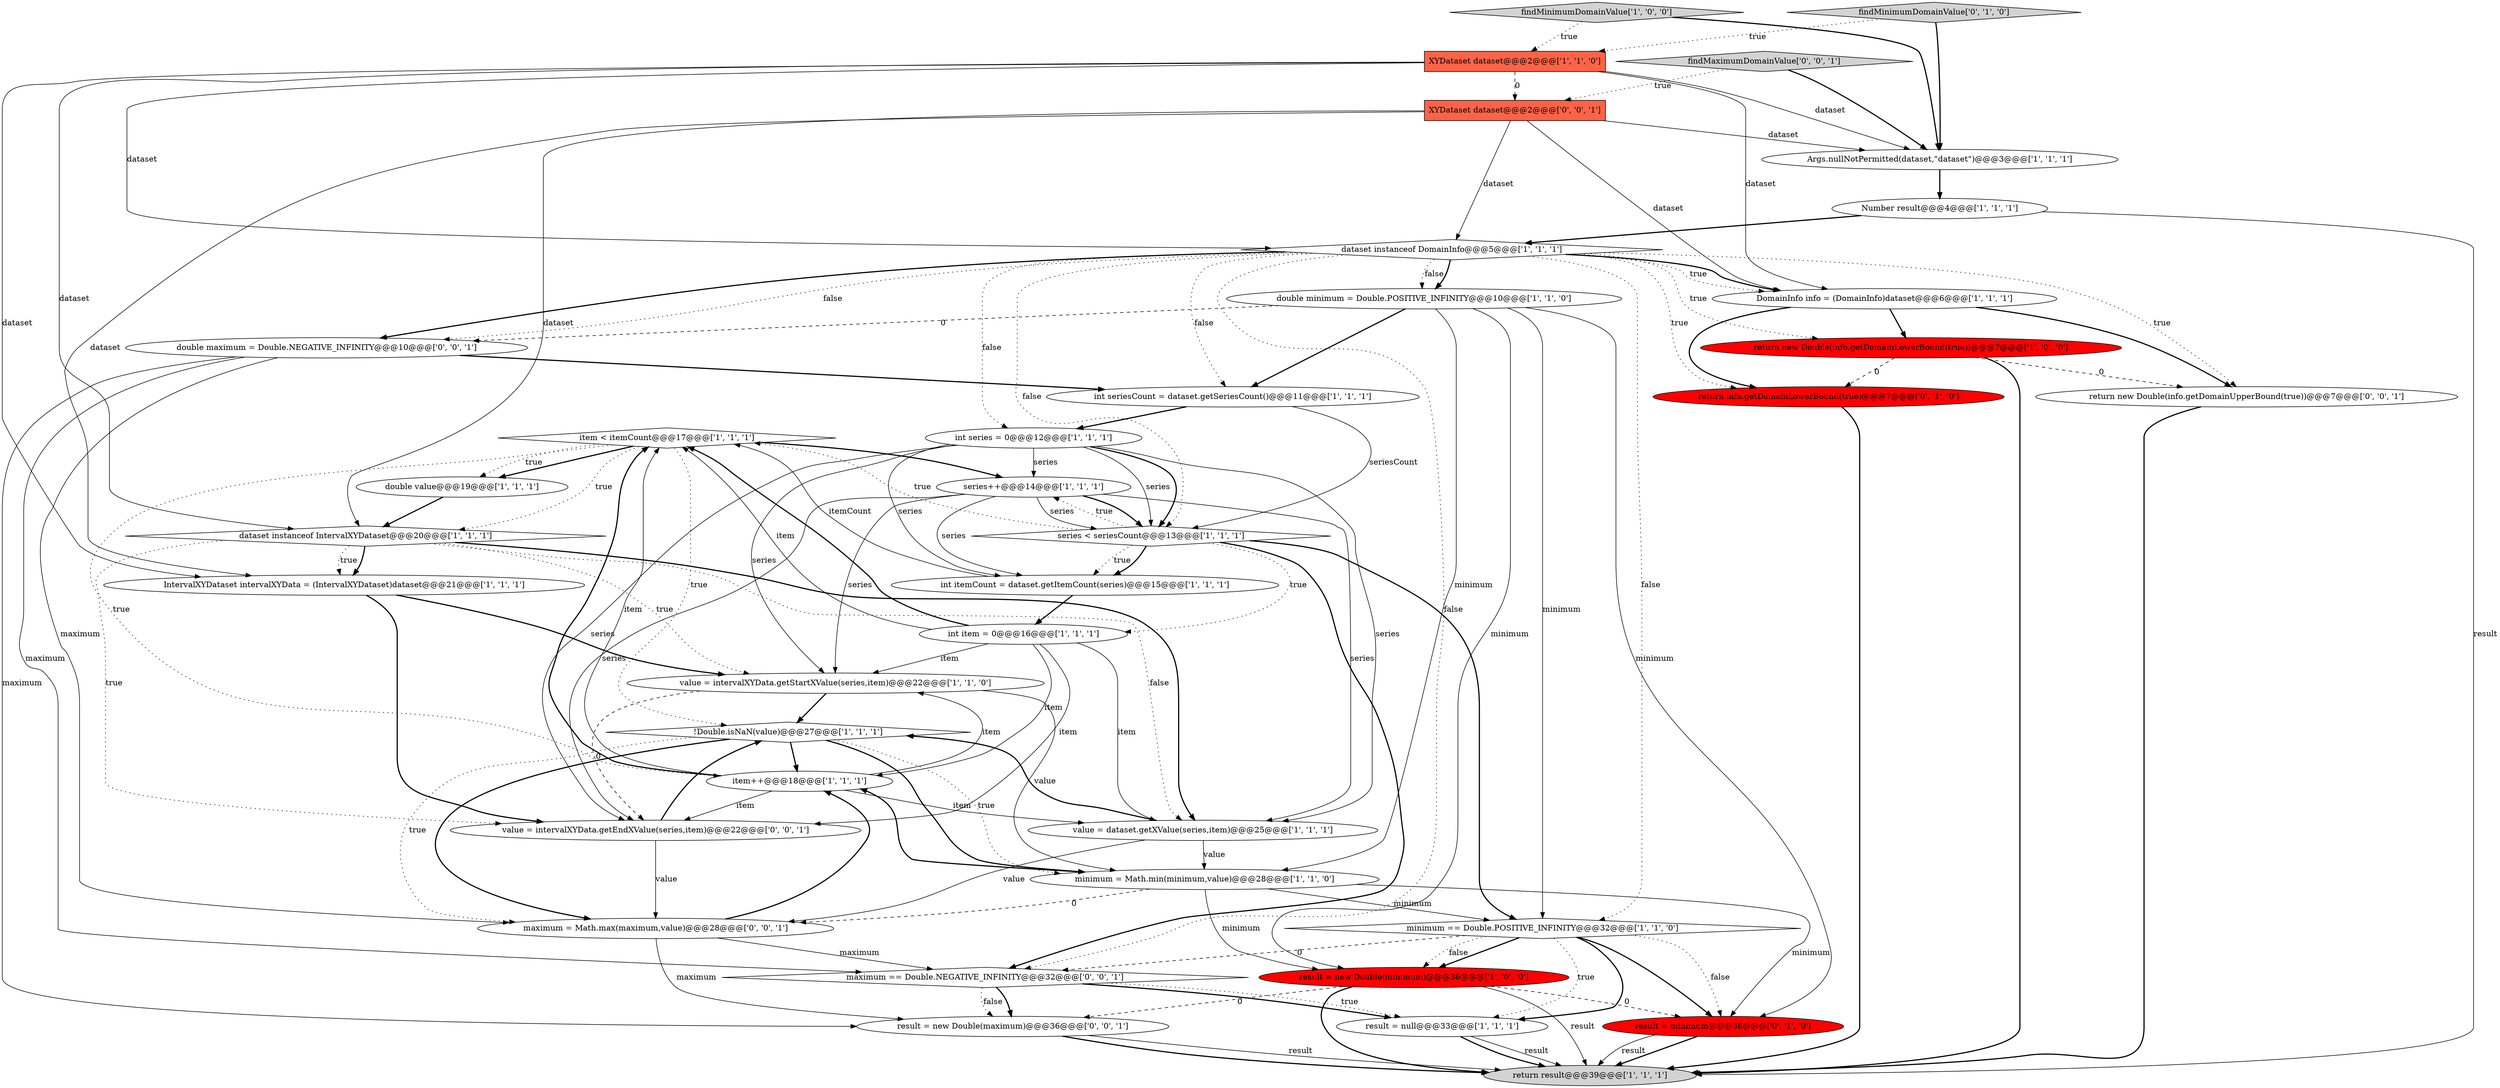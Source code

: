 digraph {
14 [style = filled, label = "item < itemCount@@@17@@@['1', '1', '1']", fillcolor = white, shape = diamond image = "AAA0AAABBB1BBB"];
18 [style = filled, label = "int seriesCount = dataset.getSeriesCount()@@@11@@@['1', '1', '1']", fillcolor = white, shape = ellipse image = "AAA0AAABBB1BBB"];
19 [style = filled, label = "int itemCount = dataset.getItemCount(series)@@@15@@@['1', '1', '1']", fillcolor = white, shape = ellipse image = "AAA0AAABBB1BBB"];
2 [style = filled, label = "series++@@@14@@@['1', '1', '1']", fillcolor = white, shape = ellipse image = "AAA0AAABBB1BBB"];
1 [style = filled, label = "int item = 0@@@16@@@['1', '1', '1']", fillcolor = white, shape = ellipse image = "AAA0AAABBB1BBB"];
8 [style = filled, label = "value = dataset.getXValue(series,item)@@@25@@@['1', '1', '1']", fillcolor = white, shape = ellipse image = "AAA0AAABBB1BBB"];
4 [style = filled, label = "item++@@@18@@@['1', '1', '1']", fillcolor = white, shape = ellipse image = "AAA0AAABBB1BBB"];
36 [style = filled, label = "return new Double(info.getDomainUpperBound(true))@@@7@@@['0', '0', '1']", fillcolor = white, shape = ellipse image = "AAA0AAABBB3BBB"];
15 [style = filled, label = "!Double.isNaN(value)@@@27@@@['1', '1', '1']", fillcolor = white, shape = diamond image = "AAA0AAABBB1BBB"];
21 [style = filled, label = "minimum == Double.POSITIVE_INFINITY@@@32@@@['1', '1', '0']", fillcolor = white, shape = diamond image = "AAA0AAABBB1BBB"];
24 [style = filled, label = "findMinimumDomainValue['1', '0', '0']", fillcolor = lightgray, shape = diamond image = "AAA0AAABBB1BBB"];
16 [style = filled, label = "double value@@@19@@@['1', '1', '1']", fillcolor = white, shape = ellipse image = "AAA0AAABBB1BBB"];
25 [style = filled, label = "dataset instanceof IntervalXYDataset@@@20@@@['1', '1', '1']", fillcolor = white, shape = diamond image = "AAA0AAABBB1BBB"];
30 [style = filled, label = "value = intervalXYData.getEndXValue(series,item)@@@22@@@['0', '0', '1']", fillcolor = white, shape = ellipse image = "AAA0AAABBB3BBB"];
31 [style = filled, label = "result = new Double(maximum)@@@36@@@['0', '0', '1']", fillcolor = white, shape = ellipse image = "AAA0AAABBB3BBB"];
3 [style = filled, label = "value = intervalXYData.getStartXValue(series,item)@@@22@@@['1', '1', '0']", fillcolor = white, shape = ellipse image = "AAA0AAABBB1BBB"];
29 [style = filled, label = "result = minimum@@@36@@@['0', '1', '0']", fillcolor = red, shape = ellipse image = "AAA1AAABBB2BBB"];
33 [style = filled, label = "XYDataset dataset@@@2@@@['0', '0', '1']", fillcolor = tomato, shape = box image = "AAA0AAABBB3BBB"];
7 [style = filled, label = "IntervalXYDataset intervalXYData = (IntervalXYDataset)dataset@@@21@@@['1', '1', '1']", fillcolor = white, shape = ellipse image = "AAA0AAABBB1BBB"];
35 [style = filled, label = "maximum == Double.NEGATIVE_INFINITY@@@32@@@['0', '0', '1']", fillcolor = white, shape = diamond image = "AAA0AAABBB3BBB"];
17 [style = filled, label = "minimum = Math.min(minimum,value)@@@28@@@['1', '1', '0']", fillcolor = white, shape = ellipse image = "AAA0AAABBB1BBB"];
12 [style = filled, label = "result = new Double(minimum)@@@36@@@['1', '0', '0']", fillcolor = red, shape = ellipse image = "AAA1AAABBB1BBB"];
23 [style = filled, label = "series < seriesCount@@@13@@@['1', '1', '1']", fillcolor = white, shape = diamond image = "AAA0AAABBB1BBB"];
34 [style = filled, label = "double maximum = Double.NEGATIVE_INFINITY@@@10@@@['0', '0', '1']", fillcolor = white, shape = ellipse image = "AAA0AAABBB3BBB"];
0 [style = filled, label = "result = null@@@33@@@['1', '1', '1']", fillcolor = white, shape = ellipse image = "AAA0AAABBB1BBB"];
27 [style = filled, label = "findMinimumDomainValue['0', '1', '0']", fillcolor = lightgray, shape = diamond image = "AAA0AAABBB2BBB"];
26 [style = filled, label = "return result@@@39@@@['1', '1', '1']", fillcolor = lightgray, shape = ellipse image = "AAA0AAABBB1BBB"];
28 [style = filled, label = "return info.getDomainLowerBound(true)@@@7@@@['0', '1', '0']", fillcolor = red, shape = ellipse image = "AAA1AAABBB2BBB"];
11 [style = filled, label = "return new Double(info.getDomainLowerBound(true))@@@7@@@['1', '0', '0']", fillcolor = red, shape = ellipse image = "AAA1AAABBB1BBB"];
37 [style = filled, label = "maximum = Math.max(maximum,value)@@@28@@@['0', '0', '1']", fillcolor = white, shape = ellipse image = "AAA0AAABBB3BBB"];
13 [style = filled, label = "double minimum = Double.POSITIVE_INFINITY@@@10@@@['1', '1', '0']", fillcolor = white, shape = ellipse image = "AAA0AAABBB1BBB"];
6 [style = filled, label = "int series = 0@@@12@@@['1', '1', '1']", fillcolor = white, shape = ellipse image = "AAA0AAABBB1BBB"];
20 [style = filled, label = "Args.nullNotPermitted(dataset,\"dataset\")@@@3@@@['1', '1', '1']", fillcolor = white, shape = ellipse image = "AAA0AAABBB1BBB"];
9 [style = filled, label = "Number result@@@4@@@['1', '1', '1']", fillcolor = white, shape = ellipse image = "AAA0AAABBB1BBB"];
5 [style = filled, label = "XYDataset dataset@@@2@@@['1', '1', '0']", fillcolor = tomato, shape = box image = "AAA0AAABBB1BBB"];
10 [style = filled, label = "DomainInfo info = (DomainInfo)dataset@@@6@@@['1', '1', '1']", fillcolor = white, shape = ellipse image = "AAA0AAABBB1BBB"];
22 [style = filled, label = "dataset instanceof DomainInfo@@@5@@@['1', '1', '1']", fillcolor = white, shape = diamond image = "AAA0AAABBB1BBB"];
32 [style = filled, label = "findMaximumDomainValue['0', '0', '1']", fillcolor = lightgray, shape = diamond image = "AAA0AAABBB3BBB"];
12->26 [style = solid, label="result"];
7->30 [style = bold, label=""];
20->9 [style = bold, label=""];
5->7 [style = solid, label="dataset"];
22->13 [style = dotted, label="false"];
13->29 [style = solid, label="minimum"];
17->21 [style = solid, label="minimum"];
34->18 [style = bold, label=""];
21->29 [style = dotted, label="false"];
12->31 [style = dashed, label="0"];
22->21 [style = dotted, label="false"];
31->26 [style = solid, label="result"];
2->23 [style = bold, label=""];
19->1 [style = bold, label=""];
15->17 [style = bold, label=""];
34->37 [style = solid, label="maximum"];
33->20 [style = solid, label="dataset"];
19->14 [style = solid, label="itemCount"];
4->8 [style = solid, label="item"];
34->35 [style = solid, label="maximum"];
17->29 [style = solid, label="minimum"];
1->8 [style = solid, label="item"];
22->18 [style = dotted, label="false"];
4->30 [style = solid, label="item"];
32->20 [style = bold, label=""];
8->37 [style = solid, label="value"];
1->14 [style = solid, label="item"];
22->13 [style = bold, label=""];
24->5 [style = dotted, label="true"];
10->11 [style = bold, label=""];
14->16 [style = bold, label=""];
35->31 [style = bold, label=""];
21->0 [style = bold, label=""];
13->21 [style = solid, label="minimum"];
6->3 [style = solid, label="series"];
21->0 [style = dotted, label="true"];
37->31 [style = solid, label="maximum"];
1->30 [style = solid, label="item"];
23->19 [style = dotted, label="true"];
25->7 [style = bold, label=""];
11->36 [style = dashed, label="0"];
23->2 [style = dotted, label="true"];
35->31 [style = dotted, label="false"];
29->26 [style = bold, label=""];
24->20 [style = bold, label=""];
23->35 [style = bold, label=""];
15->17 [style = dotted, label="true"];
5->10 [style = solid, label="dataset"];
35->0 [style = bold, label=""];
23->14 [style = dotted, label="true"];
23->1 [style = dotted, label="true"];
21->29 [style = bold, label=""];
33->25 [style = solid, label="dataset"];
2->30 [style = solid, label="series"];
14->25 [style = dotted, label="true"];
5->33 [style = dashed, label="0"];
22->23 [style = dotted, label="false"];
25->8 [style = dotted, label="false"];
2->3 [style = solid, label="series"];
18->23 [style = solid, label="seriesCount"];
14->4 [style = dotted, label="true"];
5->25 [style = solid, label="dataset"];
6->23 [style = solid, label="series"];
27->20 [style = bold, label=""];
13->18 [style = bold, label=""];
30->15 [style = bold, label=""];
11->26 [style = bold, label=""];
9->22 [style = bold, label=""];
22->35 [style = dotted, label="false"];
13->12 [style = solid, label="minimum"];
4->14 [style = bold, label=""];
1->4 [style = solid, label="item"];
3->30 [style = dashed, label="0"];
8->15 [style = bold, label=""];
4->14 [style = solid, label="item"];
6->23 [style = bold, label=""];
5->20 [style = solid, label="dataset"];
28->26 [style = bold, label=""];
25->7 [style = dotted, label="true"];
32->33 [style = dotted, label="true"];
21->12 [style = bold, label=""];
13->17 [style = solid, label="minimum"];
14->16 [style = dotted, label="true"];
31->26 [style = bold, label=""];
2->8 [style = solid, label="series"];
18->6 [style = bold, label=""];
23->19 [style = bold, label=""];
22->10 [style = bold, label=""];
22->36 [style = dotted, label="true"];
15->37 [style = dotted, label="true"];
14->2 [style = bold, label=""];
35->0 [style = dotted, label="true"];
3->17 [style = solid, label="value"];
21->35 [style = dashed, label="0"];
2->19 [style = solid, label="series"];
15->37 [style = bold, label=""];
22->34 [style = dotted, label="false"];
13->34 [style = dashed, label="0"];
17->4 [style = bold, label=""];
4->3 [style = solid, label="item"];
27->5 [style = dotted, label="true"];
22->10 [style = dotted, label="true"];
10->28 [style = bold, label=""];
0->26 [style = bold, label=""];
0->26 [style = solid, label="result"];
37->35 [style = solid, label="maximum"];
29->26 [style = solid, label="result"];
9->26 [style = solid, label="result"];
17->12 [style = solid, label="minimum"];
34->31 [style = solid, label="maximum"];
22->28 [style = dotted, label="true"];
22->11 [style = dotted, label="true"];
16->25 [style = bold, label=""];
6->30 [style = solid, label="series"];
3->15 [style = bold, label=""];
12->26 [style = bold, label=""];
36->26 [style = bold, label=""];
6->19 [style = solid, label="series"];
33->22 [style = solid, label="dataset"];
7->3 [style = bold, label=""];
37->4 [style = bold, label=""];
10->36 [style = bold, label=""];
5->22 [style = solid, label="dataset"];
6->2 [style = solid, label="series"];
33->7 [style = solid, label="dataset"];
11->28 [style = dashed, label="0"];
30->37 [style = solid, label="value"];
14->15 [style = dotted, label="true"];
33->10 [style = solid, label="dataset"];
23->21 [style = bold, label=""];
1->3 [style = solid, label="item"];
22->34 [style = bold, label=""];
15->4 [style = bold, label=""];
8->17 [style = solid, label="value"];
22->6 [style = dotted, label="false"];
12->29 [style = dashed, label="0"];
25->3 [style = dotted, label="true"];
6->8 [style = solid, label="series"];
1->14 [style = bold, label=""];
25->8 [style = bold, label=""];
21->12 [style = dotted, label="false"];
17->37 [style = dashed, label="0"];
25->30 [style = dotted, label="true"];
2->23 [style = solid, label="series"];
}

